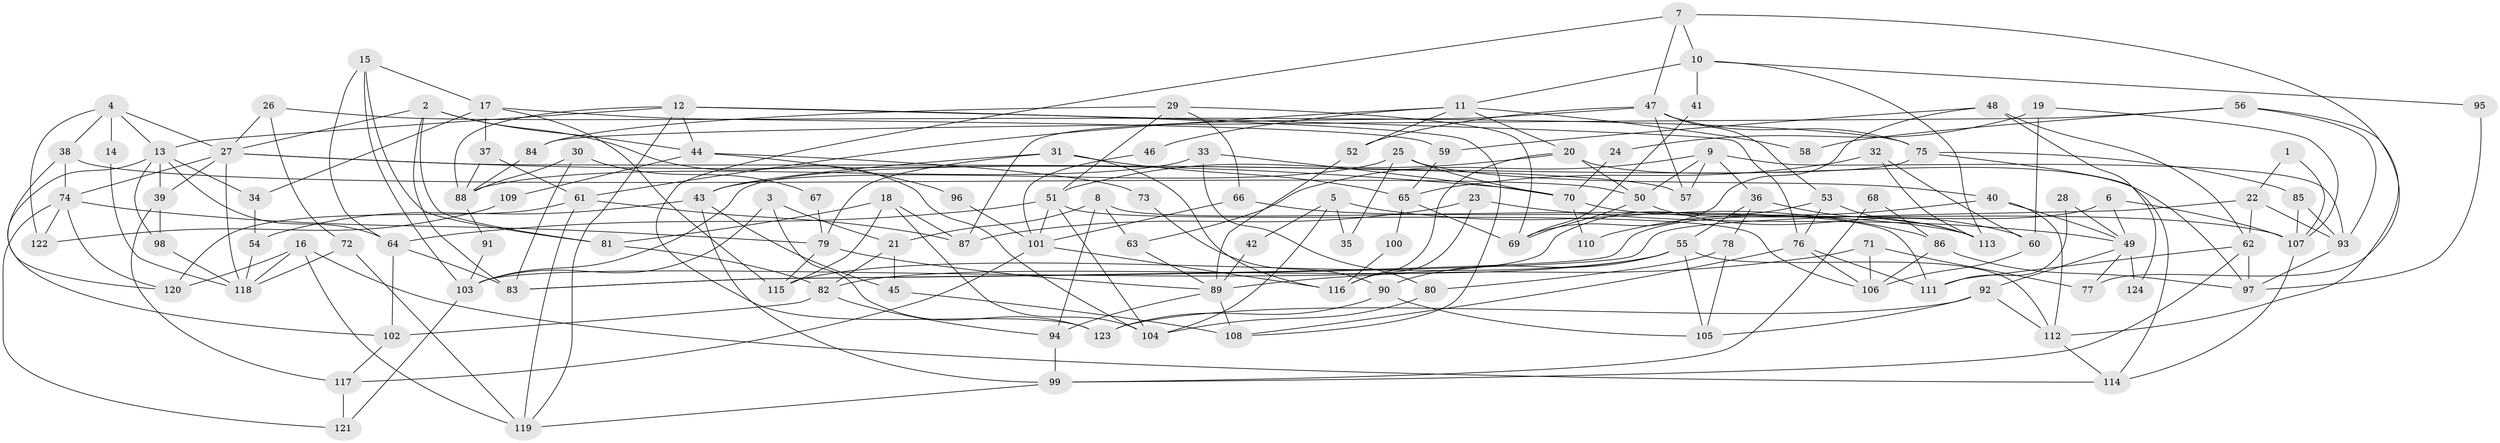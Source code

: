 // Generated by graph-tools (version 1.1) at 2025/02/03/09/25 03:02:15]
// undirected, 124 vertices, 248 edges
graph export_dot {
graph [start="1"]
  node [color=gray90,style=filled];
  1;
  2;
  3;
  4;
  5;
  6;
  7;
  8;
  9;
  10;
  11;
  12;
  13;
  14;
  15;
  16;
  17;
  18;
  19;
  20;
  21;
  22;
  23;
  24;
  25;
  26;
  27;
  28;
  29;
  30;
  31;
  32;
  33;
  34;
  35;
  36;
  37;
  38;
  39;
  40;
  41;
  42;
  43;
  44;
  45;
  46;
  47;
  48;
  49;
  50;
  51;
  52;
  53;
  54;
  55;
  56;
  57;
  58;
  59;
  60;
  61;
  62;
  63;
  64;
  65;
  66;
  67;
  68;
  69;
  70;
  71;
  72;
  73;
  74;
  75;
  76;
  77;
  78;
  79;
  80;
  81;
  82;
  83;
  84;
  85;
  86;
  87;
  88;
  89;
  90;
  91;
  92;
  93;
  94;
  95;
  96;
  97;
  98;
  99;
  100;
  101;
  102;
  103;
  104;
  105;
  106;
  107;
  108;
  109;
  110;
  111;
  112;
  113;
  114;
  115;
  116;
  117;
  118;
  119;
  120;
  121;
  122;
  123;
  124;
  1 -- 22;
  1 -- 107;
  2 -- 81;
  2 -- 27;
  2 -- 44;
  2 -- 83;
  2 -- 104;
  3 -- 103;
  3 -- 123;
  3 -- 21;
  4 -- 13;
  4 -- 27;
  4 -- 14;
  4 -- 38;
  4 -- 122;
  5 -- 104;
  5 -- 86;
  5 -- 35;
  5 -- 42;
  6 -- 83;
  6 -- 49;
  6 -- 107;
  7 -- 47;
  7 -- 10;
  7 -- 77;
  7 -- 123;
  8 -- 94;
  8 -- 21;
  8 -- 63;
  8 -- 111;
  9 -- 57;
  9 -- 93;
  9 -- 36;
  9 -- 50;
  9 -- 63;
  10 -- 113;
  10 -- 11;
  10 -- 41;
  10 -- 95;
  11 -- 20;
  11 -- 61;
  11 -- 46;
  11 -- 52;
  11 -- 58;
  12 -- 13;
  12 -- 76;
  12 -- 44;
  12 -- 88;
  12 -- 108;
  12 -- 119;
  13 -- 64;
  13 -- 98;
  13 -- 34;
  13 -- 39;
  13 -- 102;
  14 -- 118;
  15 -- 64;
  15 -- 81;
  15 -- 17;
  15 -- 103;
  16 -- 119;
  16 -- 114;
  16 -- 118;
  16 -- 120;
  17 -- 115;
  17 -- 34;
  17 -- 37;
  17 -- 59;
  18 -- 87;
  18 -- 104;
  18 -- 81;
  18 -- 115;
  19 -- 107;
  19 -- 60;
  19 -- 24;
  20 -- 51;
  20 -- 50;
  20 -- 97;
  20 -- 116;
  21 -- 45;
  21 -- 82;
  22 -- 83;
  22 -- 93;
  22 -- 62;
  23 -- 116;
  23 -- 49;
  23 -- 87;
  24 -- 70;
  25 -- 43;
  25 -- 40;
  25 -- 35;
  25 -- 70;
  26 -- 75;
  26 -- 27;
  26 -- 72;
  27 -- 70;
  27 -- 118;
  27 -- 39;
  27 -- 57;
  27 -- 74;
  28 -- 49;
  28 -- 111;
  29 -- 69;
  29 -- 66;
  29 -- 51;
  29 -- 84;
  30 -- 88;
  30 -- 83;
  30 -- 67;
  31 -- 116;
  31 -- 79;
  31 -- 43;
  31 -- 65;
  32 -- 65;
  32 -- 113;
  32 -- 60;
  33 -- 70;
  33 -- 88;
  33 -- 80;
  34 -- 54;
  36 -- 55;
  36 -- 78;
  36 -- 113;
  37 -- 61;
  37 -- 88;
  38 -- 120;
  38 -- 50;
  38 -- 74;
  39 -- 98;
  39 -- 117;
  40 -- 49;
  40 -- 112;
  40 -- 110;
  41 -- 69;
  42 -- 89;
  43 -- 54;
  43 -- 45;
  43 -- 99;
  44 -- 73;
  44 -- 96;
  44 -- 109;
  45 -- 108;
  46 -- 101;
  47 -- 87;
  47 -- 75;
  47 -- 52;
  47 -- 53;
  47 -- 57;
  48 -- 69;
  48 -- 62;
  48 -- 59;
  48 -- 124;
  49 -- 77;
  49 -- 92;
  49 -- 124;
  50 -- 60;
  50 -- 69;
  51 -- 106;
  51 -- 64;
  51 -- 101;
  51 -- 104;
  52 -- 89;
  53 -- 103;
  53 -- 76;
  53 -- 113;
  54 -- 118;
  55 -- 82;
  55 -- 115;
  55 -- 90;
  55 -- 105;
  55 -- 112;
  56 -- 84;
  56 -- 112;
  56 -- 58;
  56 -- 93;
  59 -- 65;
  60 -- 106;
  61 -- 120;
  61 -- 119;
  61 -- 87;
  62 -- 111;
  62 -- 97;
  62 -- 99;
  63 -- 89;
  64 -- 102;
  64 -- 83;
  65 -- 69;
  65 -- 100;
  66 -- 101;
  66 -- 113;
  67 -- 79;
  68 -- 86;
  68 -- 99;
  70 -- 107;
  70 -- 110;
  71 -- 89;
  71 -- 106;
  71 -- 77;
  72 -- 119;
  72 -- 118;
  73 -- 90;
  74 -- 79;
  74 -- 120;
  74 -- 121;
  74 -- 122;
  75 -- 103;
  75 -- 85;
  75 -- 114;
  76 -- 108;
  76 -- 106;
  76 -- 111;
  78 -- 80;
  78 -- 105;
  79 -- 89;
  79 -- 115;
  80 -- 104;
  81 -- 82;
  82 -- 94;
  82 -- 102;
  84 -- 88;
  85 -- 107;
  85 -- 93;
  86 -- 97;
  86 -- 106;
  88 -- 91;
  89 -- 94;
  89 -- 108;
  90 -- 105;
  90 -- 123;
  91 -- 103;
  92 -- 105;
  92 -- 123;
  92 -- 112;
  93 -- 97;
  94 -- 99;
  95 -- 97;
  96 -- 101;
  98 -- 118;
  99 -- 119;
  100 -- 116;
  101 -- 117;
  101 -- 116;
  102 -- 117;
  103 -- 121;
  107 -- 114;
  109 -- 122;
  112 -- 114;
  117 -- 121;
}
